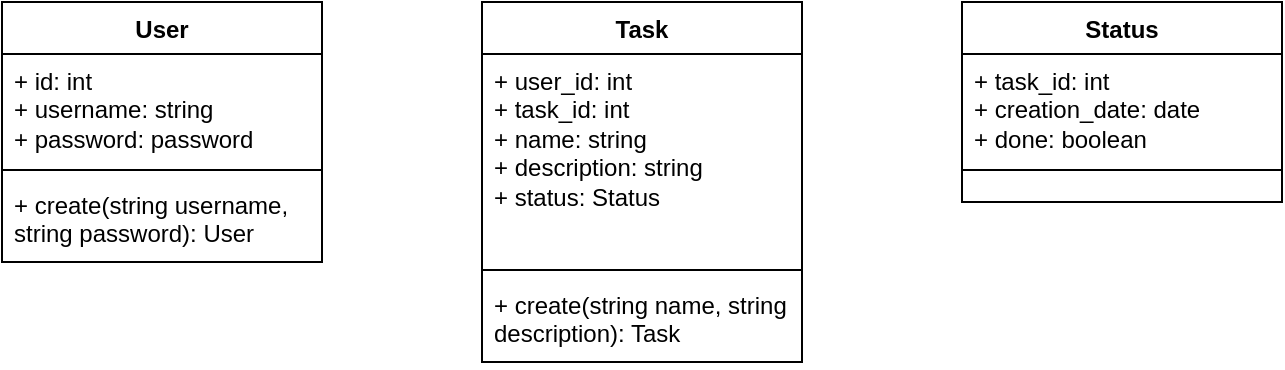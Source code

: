 <mxfile version="23.1.5" type="device">
  <diagram name="Page-1" id="BLmFXVov0nD-X1Bvk78S">
    <mxGraphModel dx="919" dy="640" grid="1" gridSize="10" guides="1" tooltips="1" connect="1" arrows="1" fold="1" page="1" pageScale="1" pageWidth="827" pageHeight="1169" math="0" shadow="0">
      <root>
        <mxCell id="0" />
        <mxCell id="1" parent="0" />
        <mxCell id="YRy7DK3tA5Nk5XzbIbcI-1" value="User" style="swimlane;fontStyle=1;align=center;verticalAlign=top;childLayout=stackLayout;horizontal=1;startSize=26;horizontalStack=0;resizeParent=1;resizeParentMax=0;resizeLast=0;collapsible=1;marginBottom=0;whiteSpace=wrap;html=1;" vertex="1" parent="1">
          <mxGeometry x="80" y="50" width="160" height="130" as="geometry" />
        </mxCell>
        <mxCell id="YRy7DK3tA5Nk5XzbIbcI-2" value="+ id: int&lt;br&gt;+ username: string&lt;br&gt;+ password: password" style="text;strokeColor=none;fillColor=none;align=left;verticalAlign=top;spacingLeft=4;spacingRight=4;overflow=hidden;rotatable=0;points=[[0,0.5],[1,0.5]];portConstraint=eastwest;whiteSpace=wrap;html=1;" vertex="1" parent="YRy7DK3tA5Nk5XzbIbcI-1">
          <mxGeometry y="26" width="160" height="54" as="geometry" />
        </mxCell>
        <mxCell id="YRy7DK3tA5Nk5XzbIbcI-3" value="" style="line;strokeWidth=1;fillColor=none;align=left;verticalAlign=middle;spacingTop=-1;spacingLeft=3;spacingRight=3;rotatable=0;labelPosition=right;points=[];portConstraint=eastwest;strokeColor=inherit;" vertex="1" parent="YRy7DK3tA5Nk5XzbIbcI-1">
          <mxGeometry y="80" width="160" height="8" as="geometry" />
        </mxCell>
        <mxCell id="YRy7DK3tA5Nk5XzbIbcI-4" value="+ create(string username, string password): User" style="text;strokeColor=none;fillColor=none;align=left;verticalAlign=top;spacingLeft=4;spacingRight=4;overflow=hidden;rotatable=0;points=[[0,0.5],[1,0.5]];portConstraint=eastwest;whiteSpace=wrap;html=1;" vertex="1" parent="YRy7DK3tA5Nk5XzbIbcI-1">
          <mxGeometry y="88" width="160" height="42" as="geometry" />
        </mxCell>
        <mxCell id="YRy7DK3tA5Nk5XzbIbcI-5" value="Task" style="swimlane;fontStyle=1;align=center;verticalAlign=top;childLayout=stackLayout;horizontal=1;startSize=26;horizontalStack=0;resizeParent=1;resizeParentMax=0;resizeLast=0;collapsible=1;marginBottom=0;whiteSpace=wrap;html=1;" vertex="1" parent="1">
          <mxGeometry x="320" y="50" width="160" height="180" as="geometry" />
        </mxCell>
        <mxCell id="YRy7DK3tA5Nk5XzbIbcI-6" value="+ user_id: int&lt;br&gt;+ task_id: int&lt;br&gt;+ name: string&lt;br&gt;+ description: string&lt;br&gt;+ status: Status" style="text;strokeColor=none;fillColor=none;align=left;verticalAlign=top;spacingLeft=4;spacingRight=4;overflow=hidden;rotatable=0;points=[[0,0.5],[1,0.5]];portConstraint=eastwest;whiteSpace=wrap;html=1;" vertex="1" parent="YRy7DK3tA5Nk5XzbIbcI-5">
          <mxGeometry y="26" width="160" height="104" as="geometry" />
        </mxCell>
        <mxCell id="YRy7DK3tA5Nk5XzbIbcI-7" value="" style="line;strokeWidth=1;fillColor=none;align=left;verticalAlign=middle;spacingTop=-1;spacingLeft=3;spacingRight=3;rotatable=0;labelPosition=right;points=[];portConstraint=eastwest;strokeColor=inherit;" vertex="1" parent="YRy7DK3tA5Nk5XzbIbcI-5">
          <mxGeometry y="130" width="160" height="8" as="geometry" />
        </mxCell>
        <mxCell id="YRy7DK3tA5Nk5XzbIbcI-8" value="+ create(string name, string description): Task&lt;br&gt;&lt;br&gt;&lt;div&gt;&lt;br&gt;&lt;/div&gt;" style="text;strokeColor=none;fillColor=none;align=left;verticalAlign=top;spacingLeft=4;spacingRight=4;overflow=hidden;rotatable=0;points=[[0,0.5],[1,0.5]];portConstraint=eastwest;whiteSpace=wrap;html=1;" vertex="1" parent="YRy7DK3tA5Nk5XzbIbcI-5">
          <mxGeometry y="138" width="160" height="42" as="geometry" />
        </mxCell>
        <mxCell id="YRy7DK3tA5Nk5XzbIbcI-9" value="Status" style="swimlane;fontStyle=1;align=center;verticalAlign=top;childLayout=stackLayout;horizontal=1;startSize=26;horizontalStack=0;resizeParent=1;resizeParentMax=0;resizeLast=0;collapsible=1;marginBottom=0;whiteSpace=wrap;html=1;" vertex="1" parent="1">
          <mxGeometry x="560" y="50" width="160" height="100" as="geometry" />
        </mxCell>
        <mxCell id="YRy7DK3tA5Nk5XzbIbcI-10" value="+ task_id: int&lt;br&gt;+ creation_date: date&lt;br&gt;+ done: boolean&amp;nbsp;" style="text;strokeColor=none;fillColor=none;align=left;verticalAlign=top;spacingLeft=4;spacingRight=4;overflow=hidden;rotatable=0;points=[[0,0.5],[1,0.5]];portConstraint=eastwest;whiteSpace=wrap;html=1;" vertex="1" parent="YRy7DK3tA5Nk5XzbIbcI-9">
          <mxGeometry y="26" width="160" height="54" as="geometry" />
        </mxCell>
        <mxCell id="YRy7DK3tA5Nk5XzbIbcI-11" value="" style="line;strokeWidth=1;fillColor=none;align=left;verticalAlign=middle;spacingTop=-1;spacingLeft=3;spacingRight=3;rotatable=0;labelPosition=right;points=[];portConstraint=eastwest;strokeColor=inherit;" vertex="1" parent="YRy7DK3tA5Nk5XzbIbcI-9">
          <mxGeometry y="80" width="160" height="8" as="geometry" />
        </mxCell>
        <mxCell id="YRy7DK3tA5Nk5XzbIbcI-12" value="&amp;nbsp;" style="text;strokeColor=none;fillColor=none;align=left;verticalAlign=top;spacingLeft=4;spacingRight=4;overflow=hidden;rotatable=0;points=[[0,0.5],[1,0.5]];portConstraint=eastwest;whiteSpace=wrap;html=1;" vertex="1" parent="YRy7DK3tA5Nk5XzbIbcI-9">
          <mxGeometry y="88" width="160" height="12" as="geometry" />
        </mxCell>
      </root>
    </mxGraphModel>
  </diagram>
</mxfile>
